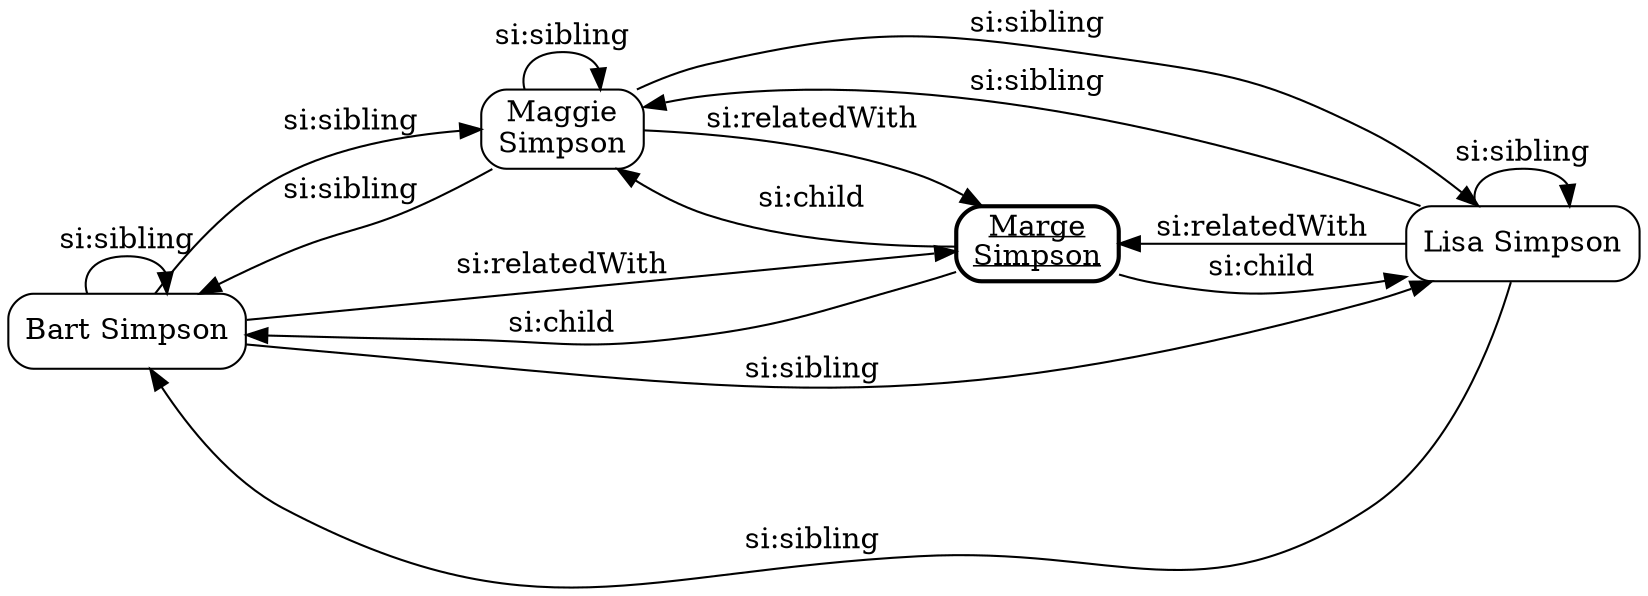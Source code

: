 digraph Konzeptuebersicht {
graph [ rankdir="LR" ]
"si:bart"[ URL="http://localhost:8080/KnowWE/Wiki.jsp?page=ForTestingOnly&amp;concept=si:bart"  shape="box"  style="rounded" label="Bart Simpson" ];
"si:maggie"[ URL="http://localhost:8080/KnowWE/Wiki.jsp?page=ForTestingOnly&amp;concept=si:maggie"  shape="box"  style="rounded" label="Maggie\nSimpson\n" ];
"si:lisa"[ URL="http://localhost:8080/KnowWE/Wiki.jsp?page=ForTestingOnly&amp;concept=si:lisa"  shape="box"  style="rounded" label="Lisa Simpson" ];
"si:marge"[ URL="http://localhost:8080/KnowWE/Wiki.jsp?page=ForTestingOnly&amp;concept=si:marge"  shape="box"  style="rounded,bold" label=<<U>Marge<BR ALIGN="CENTER"/>Simpson<BR ALIGN="CENTER"/></U>> ];
"si:lisa" -> "si:lisa" [ label = "si:sibling" arrowtail="normal"  color="black"  ];
"si:maggie" -> "si:marge" [ label = "si:relatedWith" arrowtail="normal"  color="black"  ];
"si:lisa" -> "si:marge" [ label = "si:relatedWith" arrowtail="normal"  color="black"  ];
"si:bart" -> "si:marge" [ label = "si:relatedWith" arrowtail="normal"  color="black"  ];
"si:lisa" -> "si:bart" [ label = "si:sibling" arrowtail="normal"  color="black"  ];
"si:bart" -> "si:lisa" [ label = "si:sibling" arrowtail="normal"  color="black"  ];
"si:lisa" -> "si:maggie" [ label = "si:sibling" arrowtail="normal"  color="black"  ];
"si:maggie" -> "si:lisa" [ label = "si:sibling" arrowtail="normal"  color="black"  ];
"si:marge" -> "si:bart" [ label = "si:child" arrowtail="normal"  color="black"  ];
"si:marge" -> "si:lisa" [ label = "si:child" arrowtail="normal"  color="black"  ];
"si:bart" -> "si:bart" [ label = "si:sibling" arrowtail="normal"  color="black"  ];
"si:maggie" -> "si:maggie" [ label = "si:sibling" arrowtail="normal"  color="black"  ];
"si:maggie" -> "si:bart" [ label = "si:sibling" arrowtail="normal"  color="black"  ];
"si:bart" -> "si:maggie" [ label = "si:sibling" arrowtail="normal"  color="black"  ];
"si:marge" -> "si:maggie" [ label = "si:child" arrowtail="normal"  color="black"  ];
}
